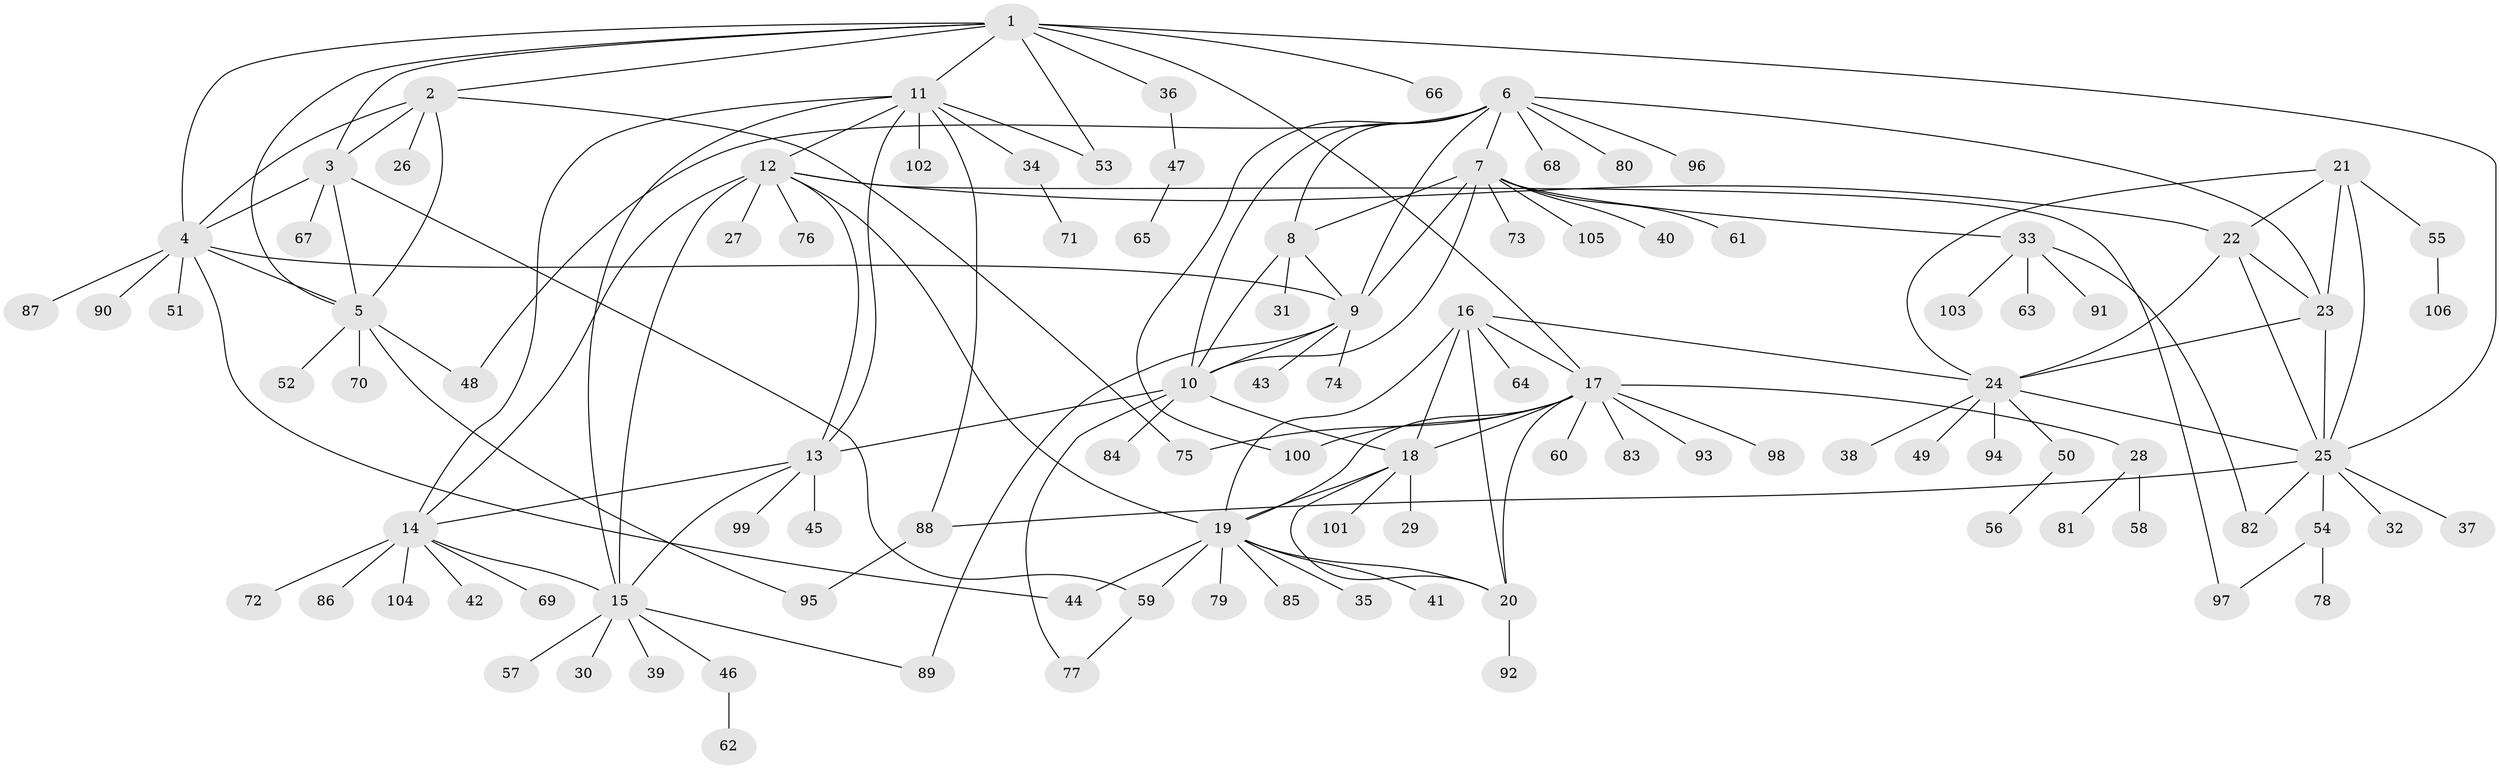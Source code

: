 // Generated by graph-tools (version 1.1) at 2025/02/03/09/25 03:02:46]
// undirected, 106 vertices, 153 edges
graph export_dot {
graph [start="1"]
  node [color=gray90,style=filled];
  1;
  2;
  3;
  4;
  5;
  6;
  7;
  8;
  9;
  10;
  11;
  12;
  13;
  14;
  15;
  16;
  17;
  18;
  19;
  20;
  21;
  22;
  23;
  24;
  25;
  26;
  27;
  28;
  29;
  30;
  31;
  32;
  33;
  34;
  35;
  36;
  37;
  38;
  39;
  40;
  41;
  42;
  43;
  44;
  45;
  46;
  47;
  48;
  49;
  50;
  51;
  52;
  53;
  54;
  55;
  56;
  57;
  58;
  59;
  60;
  61;
  62;
  63;
  64;
  65;
  66;
  67;
  68;
  69;
  70;
  71;
  72;
  73;
  74;
  75;
  76;
  77;
  78;
  79;
  80;
  81;
  82;
  83;
  84;
  85;
  86;
  87;
  88;
  89;
  90;
  91;
  92;
  93;
  94;
  95;
  96;
  97;
  98;
  99;
  100;
  101;
  102;
  103;
  104;
  105;
  106;
  1 -- 2;
  1 -- 3;
  1 -- 4;
  1 -- 5;
  1 -- 11;
  1 -- 17;
  1 -- 25;
  1 -- 36;
  1 -- 53;
  1 -- 66;
  2 -- 3;
  2 -- 4;
  2 -- 5;
  2 -- 26;
  2 -- 75;
  3 -- 4;
  3 -- 5;
  3 -- 59;
  3 -- 67;
  4 -- 5;
  4 -- 9;
  4 -- 44;
  4 -- 51;
  4 -- 87;
  4 -- 90;
  5 -- 48;
  5 -- 52;
  5 -- 70;
  5 -- 95;
  6 -- 7;
  6 -- 8;
  6 -- 9;
  6 -- 10;
  6 -- 23;
  6 -- 48;
  6 -- 68;
  6 -- 80;
  6 -- 96;
  6 -- 100;
  7 -- 8;
  7 -- 9;
  7 -- 10;
  7 -- 33;
  7 -- 40;
  7 -- 61;
  7 -- 73;
  7 -- 105;
  8 -- 9;
  8 -- 10;
  8 -- 31;
  9 -- 10;
  9 -- 43;
  9 -- 74;
  9 -- 89;
  10 -- 13;
  10 -- 18;
  10 -- 77;
  10 -- 84;
  11 -- 12;
  11 -- 13;
  11 -- 14;
  11 -- 15;
  11 -- 34;
  11 -- 53;
  11 -- 88;
  11 -- 102;
  12 -- 13;
  12 -- 14;
  12 -- 15;
  12 -- 19;
  12 -- 22;
  12 -- 27;
  12 -- 76;
  12 -- 97;
  13 -- 14;
  13 -- 15;
  13 -- 45;
  13 -- 99;
  14 -- 15;
  14 -- 42;
  14 -- 69;
  14 -- 72;
  14 -- 86;
  14 -- 104;
  15 -- 30;
  15 -- 39;
  15 -- 46;
  15 -- 57;
  15 -- 89;
  16 -- 17;
  16 -- 18;
  16 -- 19;
  16 -- 20;
  16 -- 24;
  16 -- 64;
  17 -- 18;
  17 -- 19;
  17 -- 20;
  17 -- 28;
  17 -- 60;
  17 -- 75;
  17 -- 83;
  17 -- 93;
  17 -- 98;
  17 -- 100;
  18 -- 19;
  18 -- 20;
  18 -- 29;
  18 -- 101;
  19 -- 20;
  19 -- 35;
  19 -- 41;
  19 -- 44;
  19 -- 59;
  19 -- 79;
  19 -- 85;
  20 -- 92;
  21 -- 22;
  21 -- 23;
  21 -- 24;
  21 -- 25;
  21 -- 55;
  22 -- 23;
  22 -- 24;
  22 -- 25;
  23 -- 24;
  23 -- 25;
  24 -- 25;
  24 -- 38;
  24 -- 49;
  24 -- 50;
  24 -- 94;
  25 -- 32;
  25 -- 37;
  25 -- 54;
  25 -- 82;
  25 -- 88;
  28 -- 58;
  28 -- 81;
  33 -- 63;
  33 -- 82;
  33 -- 91;
  33 -- 103;
  34 -- 71;
  36 -- 47;
  46 -- 62;
  47 -- 65;
  50 -- 56;
  54 -- 78;
  54 -- 97;
  55 -- 106;
  59 -- 77;
  88 -- 95;
}
